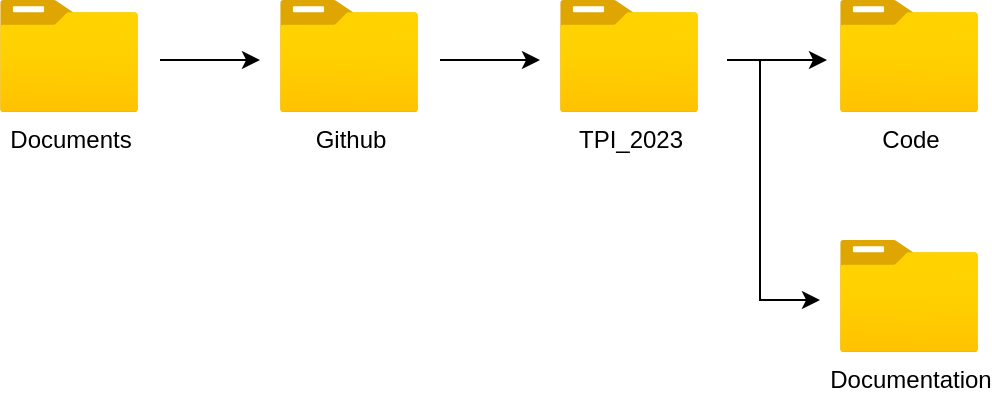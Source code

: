 <mxfile version="21.2.9" type="device">
  <diagram id="-pbU1zINidoaPVyjHHHH" name="Page-1">
    <mxGraphModel dx="1434" dy="834" grid="1" gridSize="10" guides="1" tooltips="1" connect="1" arrows="1" fold="1" page="1" pageScale="1" pageWidth="827" pageHeight="1169" math="0" shadow="0">
      <root>
        <mxCell id="0" />
        <mxCell id="1" parent="0" />
        <mxCell id="RVoRqfPRP4vs4asX_8P8-6" value="Documents" style="aspect=fixed;html=1;points=[];align=center;image;fontSize=12;image=img/lib/azure2/general/Folder_Blank.svg;" parent="1" vertex="1">
          <mxGeometry x="50" y="80" width="69" height="56.0" as="geometry" />
        </mxCell>
        <mxCell id="RVoRqfPRP4vs4asX_8P8-7" value="TPI_2023" style="aspect=fixed;html=1;points=[];align=center;image;fontSize=12;image=img/lib/azure2/general/Folder_Blank.svg;" parent="1" vertex="1">
          <mxGeometry x="330" y="80" width="69" height="56.0" as="geometry" />
        </mxCell>
        <mxCell id="RVoRqfPRP4vs4asX_8P8-8" value="Github" style="aspect=fixed;html=1;points=[];align=center;image;fontSize=12;image=img/lib/azure2/general/Folder_Blank.svg;" parent="1" vertex="1">
          <mxGeometry x="190" y="80" width="69" height="56.0" as="geometry" />
        </mxCell>
        <mxCell id="RVoRqfPRP4vs4asX_8P8-12" value="Code" style="aspect=fixed;html=1;points=[];align=center;image;fontSize=12;image=img/lib/azure2/general/Folder_Blank.svg;" parent="1" vertex="1">
          <mxGeometry x="470" y="80" width="69" height="56.0" as="geometry" />
        </mxCell>
        <mxCell id="RVoRqfPRP4vs4asX_8P8-13" value="Documentation" style="aspect=fixed;html=1;points=[];align=center;image;fontSize=12;image=img/lib/azure2/general/Folder_Blank.svg;" parent="1" vertex="1">
          <mxGeometry x="470" y="200" width="69" height="56.0" as="geometry" />
        </mxCell>
        <mxCell id="RVoRqfPRP4vs4asX_8P8-15" value="" style="endArrow=classic;html=1;rounded=0;" parent="1" edge="1">
          <mxGeometry width="50" height="50" relative="1" as="geometry">
            <mxPoint x="130" y="110" as="sourcePoint" />
            <mxPoint x="180" y="110" as="targetPoint" />
          </mxGeometry>
        </mxCell>
        <mxCell id="RVoRqfPRP4vs4asX_8P8-16" value="" style="endArrow=classic;html=1;rounded=0;" parent="1" edge="1">
          <mxGeometry width="50" height="50" relative="1" as="geometry">
            <mxPoint x="270" y="110" as="sourcePoint" />
            <mxPoint x="320" y="110" as="targetPoint" />
          </mxGeometry>
        </mxCell>
        <mxCell id="RVoRqfPRP4vs4asX_8P8-17" value="" style="endArrow=classic;html=1;rounded=0;" parent="1" edge="1">
          <mxGeometry width="50" height="50" relative="1" as="geometry">
            <mxPoint x="430" y="110" as="sourcePoint" />
            <mxPoint x="460" y="230" as="targetPoint" />
            <Array as="points">
              <mxPoint x="430" y="230" />
            </Array>
          </mxGeometry>
        </mxCell>
        <mxCell id="RVoRqfPRP4vs4asX_8P8-18" value="" style="endArrow=classic;html=1;rounded=0;" parent="1" edge="1">
          <mxGeometry width="50" height="50" relative="1" as="geometry">
            <mxPoint x="413.5" y="110" as="sourcePoint" />
            <mxPoint x="463.5" y="110" as="targetPoint" />
          </mxGeometry>
        </mxCell>
      </root>
    </mxGraphModel>
  </diagram>
</mxfile>
